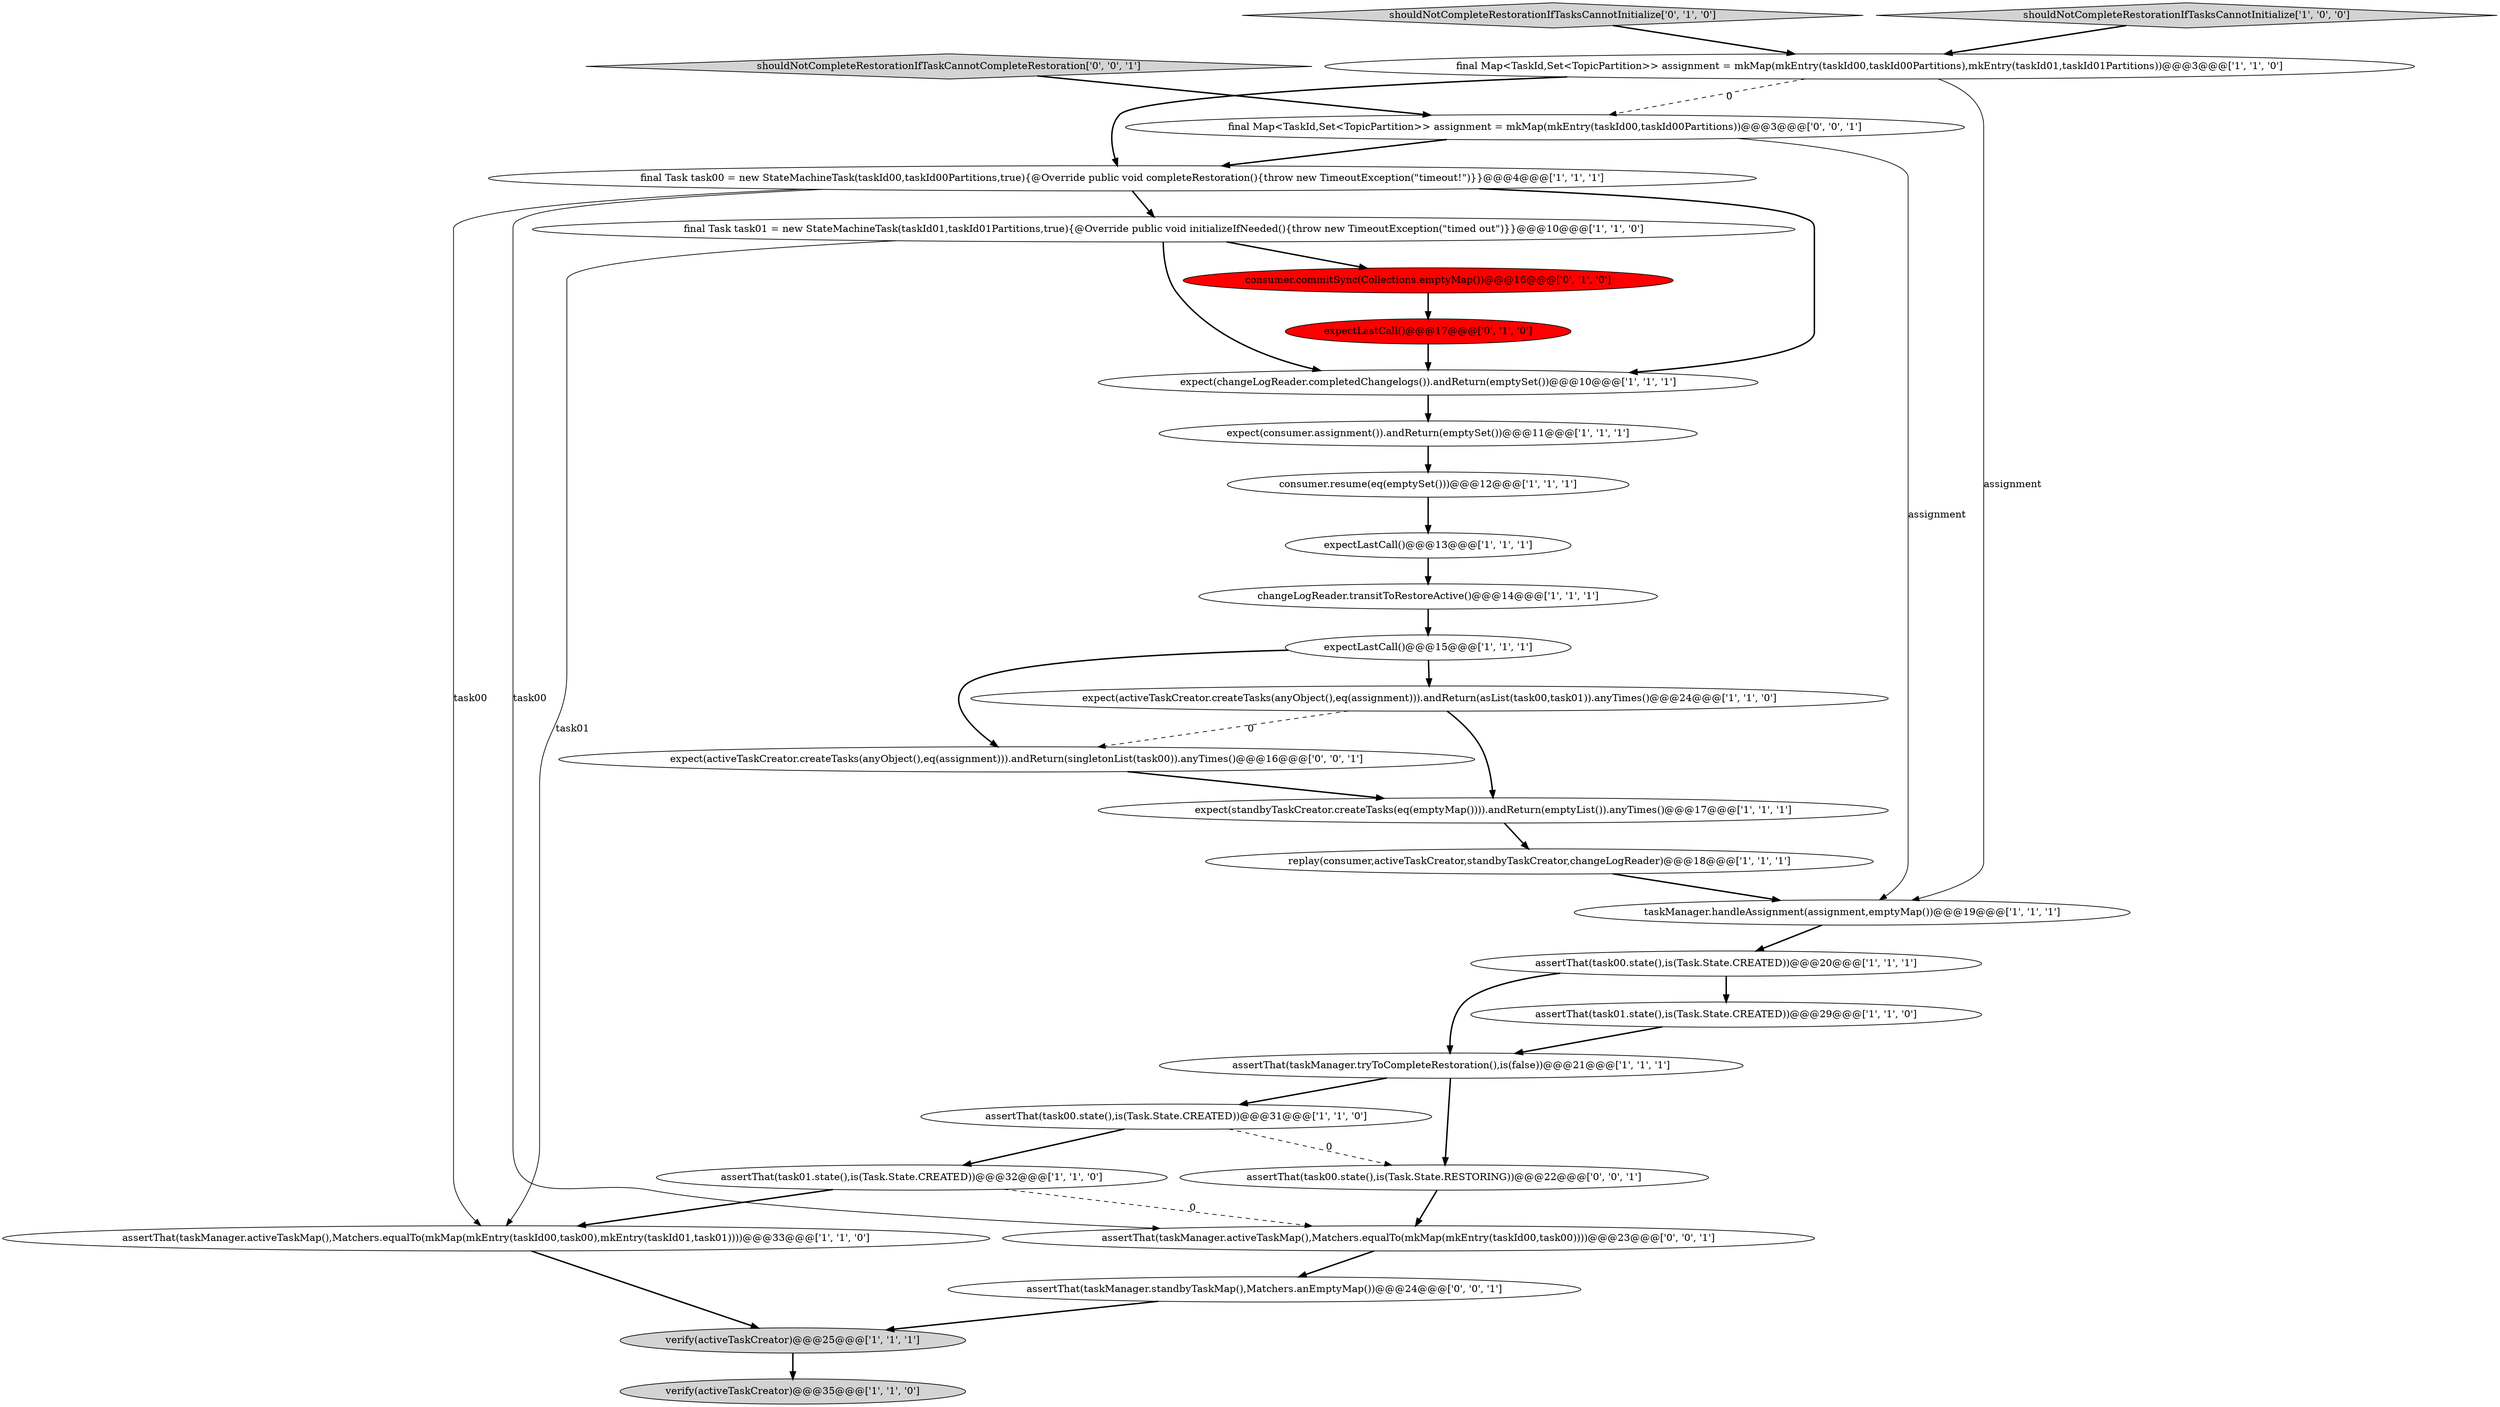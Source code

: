 digraph {
28 [style = filled, label = "assertThat(task00.state(),is(Task.State.RESTORING))@@@22@@@['0', '0', '1']", fillcolor = white, shape = ellipse image = "AAA0AAABBB3BBB"];
17 [style = filled, label = "assertThat(taskManager.activeTaskMap(),Matchers.equalTo(mkMap(mkEntry(taskId00,task00),mkEntry(taskId01,task01))))@@@33@@@['1', '1', '0']", fillcolor = white, shape = ellipse image = "AAA0AAABBB1BBB"];
19 [style = filled, label = "assertThat(task00.state(),is(Task.State.CREATED))@@@20@@@['1', '1', '1']", fillcolor = white, shape = ellipse image = "AAA0AAABBB1BBB"];
6 [style = filled, label = "consumer.resume(eq(emptySet()))@@@12@@@['1', '1', '1']", fillcolor = white, shape = ellipse image = "AAA0AAABBB1BBB"];
27 [style = filled, label = "final Map<TaskId,Set<TopicPartition>> assignment = mkMap(mkEntry(taskId00,taskId00Partitions))@@@3@@@['0', '0', '1']", fillcolor = white, shape = ellipse image = "AAA0AAABBB3BBB"];
18 [style = filled, label = "expectLastCall()@@@13@@@['1', '1', '1']", fillcolor = white, shape = ellipse image = "AAA0AAABBB1BBB"];
4 [style = filled, label = "final Map<TaskId,Set<TopicPartition>> assignment = mkMap(mkEntry(taskId00,taskId00Partitions),mkEntry(taskId01,taskId01Partitions))@@@3@@@['1', '1', '0']", fillcolor = white, shape = ellipse image = "AAA0AAABBB1BBB"];
22 [style = filled, label = "shouldNotCompleteRestorationIfTasksCannotInitialize['0', '1', '0']", fillcolor = lightgray, shape = diamond image = "AAA0AAABBB2BBB"];
1 [style = filled, label = "expectLastCall()@@@15@@@['1', '1', '1']", fillcolor = white, shape = ellipse image = "AAA0AAABBB1BBB"];
26 [style = filled, label = "assertThat(taskManager.activeTaskMap(),Matchers.equalTo(mkMap(mkEntry(taskId00,task00))))@@@23@@@['0', '0', '1']", fillcolor = white, shape = ellipse image = "AAA0AAABBB3BBB"];
10 [style = filled, label = "expect(standbyTaskCreator.createTasks(eq(emptyMap()))).andReturn(emptyList()).anyTimes()@@@17@@@['1', '1', '1']", fillcolor = white, shape = ellipse image = "AAA0AAABBB1BBB"];
9 [style = filled, label = "expect(consumer.assignment()).andReturn(emptySet())@@@11@@@['1', '1', '1']", fillcolor = white, shape = ellipse image = "AAA0AAABBB1BBB"];
11 [style = filled, label = "verify(activeTaskCreator)@@@35@@@['1', '1', '0']", fillcolor = lightgray, shape = ellipse image = "AAA0AAABBB1BBB"];
0 [style = filled, label = "final Task task00 = new StateMachineTask(taskId00,taskId00Partitions,true){@Override public void completeRestoration(){throw new TimeoutException(\"timeout!\")}}@@@4@@@['1', '1', '1']", fillcolor = white, shape = ellipse image = "AAA0AAABBB1BBB"];
16 [style = filled, label = "expect(changeLogReader.completedChangelogs()).andReturn(emptySet())@@@10@@@['1', '1', '1']", fillcolor = white, shape = ellipse image = "AAA0AAABBB1BBB"];
15 [style = filled, label = "changeLogReader.transitToRestoreActive()@@@14@@@['1', '1', '1']", fillcolor = white, shape = ellipse image = "AAA0AAABBB1BBB"];
29 [style = filled, label = "assertThat(taskManager.standbyTaskMap(),Matchers.anEmptyMap())@@@24@@@['0', '0', '1']", fillcolor = white, shape = ellipse image = "AAA0AAABBB3BBB"];
21 [style = filled, label = "assertThat(task01.state(),is(Task.State.CREATED))@@@32@@@['1', '1', '0']", fillcolor = white, shape = ellipse image = "AAA0AAABBB1BBB"];
5 [style = filled, label = "assertThat(taskManager.tryToCompleteRestoration(),is(false))@@@21@@@['1', '1', '1']", fillcolor = white, shape = ellipse image = "AAA0AAABBB1BBB"];
2 [style = filled, label = "assertThat(task00.state(),is(Task.State.CREATED))@@@31@@@['1', '1', '0']", fillcolor = white, shape = ellipse image = "AAA0AAABBB1BBB"];
7 [style = filled, label = "taskManager.handleAssignment(assignment,emptyMap())@@@19@@@['1', '1', '1']", fillcolor = white, shape = ellipse image = "AAA0AAABBB1BBB"];
20 [style = filled, label = "assertThat(task01.state(),is(Task.State.CREATED))@@@29@@@['1', '1', '0']", fillcolor = white, shape = ellipse image = "AAA0AAABBB1BBB"];
24 [style = filled, label = "expectLastCall()@@@17@@@['0', '1', '0']", fillcolor = red, shape = ellipse image = "AAA1AAABBB2BBB"];
30 [style = filled, label = "expect(activeTaskCreator.createTasks(anyObject(),eq(assignment))).andReturn(singletonList(task00)).anyTimes()@@@16@@@['0', '0', '1']", fillcolor = white, shape = ellipse image = "AAA0AAABBB3BBB"];
25 [style = filled, label = "shouldNotCompleteRestorationIfTaskCannotCompleteRestoration['0', '0', '1']", fillcolor = lightgray, shape = diamond image = "AAA0AAABBB3BBB"];
12 [style = filled, label = "shouldNotCompleteRestorationIfTasksCannotInitialize['1', '0', '0']", fillcolor = lightgray, shape = diamond image = "AAA0AAABBB1BBB"];
23 [style = filled, label = "consumer.commitSync(Collections.emptyMap())@@@16@@@['0', '1', '0']", fillcolor = red, shape = ellipse image = "AAA1AAABBB2BBB"];
3 [style = filled, label = "replay(consumer,activeTaskCreator,standbyTaskCreator,changeLogReader)@@@18@@@['1', '1', '1']", fillcolor = white, shape = ellipse image = "AAA0AAABBB1BBB"];
14 [style = filled, label = "expect(activeTaskCreator.createTasks(anyObject(),eq(assignment))).andReturn(asList(task00,task01)).anyTimes()@@@24@@@['1', '1', '0']", fillcolor = white, shape = ellipse image = "AAA0AAABBB1BBB"];
8 [style = filled, label = "final Task task01 = new StateMachineTask(taskId01,taskId01Partitions,true){@Override public void initializeIfNeeded(){throw new TimeoutException(\"timed out\")}}@@@10@@@['1', '1', '0']", fillcolor = white, shape = ellipse image = "AAA0AAABBB1BBB"];
13 [style = filled, label = "verify(activeTaskCreator)@@@25@@@['1', '1', '1']", fillcolor = lightgray, shape = ellipse image = "AAA0AAABBB1BBB"];
8->16 [style = bold, label=""];
0->16 [style = bold, label=""];
8->23 [style = bold, label=""];
27->0 [style = bold, label=""];
6->18 [style = bold, label=""];
0->17 [style = solid, label="task00"];
19->20 [style = bold, label=""];
26->29 [style = bold, label=""];
18->15 [style = bold, label=""];
14->10 [style = bold, label=""];
4->27 [style = dashed, label="0"];
10->3 [style = bold, label=""];
28->26 [style = bold, label=""];
27->7 [style = solid, label="assignment"];
0->26 [style = solid, label="task00"];
1->30 [style = bold, label=""];
5->28 [style = bold, label=""];
13->11 [style = bold, label=""];
4->0 [style = bold, label=""];
20->5 [style = bold, label=""];
9->6 [style = bold, label=""];
22->4 [style = bold, label=""];
8->17 [style = solid, label="task01"];
19->5 [style = bold, label=""];
24->16 [style = bold, label=""];
25->27 [style = bold, label=""];
5->2 [style = bold, label=""];
23->24 [style = bold, label=""];
12->4 [style = bold, label=""];
3->7 [style = bold, label=""];
21->26 [style = dashed, label="0"];
2->21 [style = bold, label=""];
14->30 [style = dashed, label="0"];
2->28 [style = dashed, label="0"];
0->8 [style = bold, label=""];
30->10 [style = bold, label=""];
1->14 [style = bold, label=""];
17->13 [style = bold, label=""];
7->19 [style = bold, label=""];
21->17 [style = bold, label=""];
16->9 [style = bold, label=""];
4->7 [style = solid, label="assignment"];
15->1 [style = bold, label=""];
29->13 [style = bold, label=""];
}
